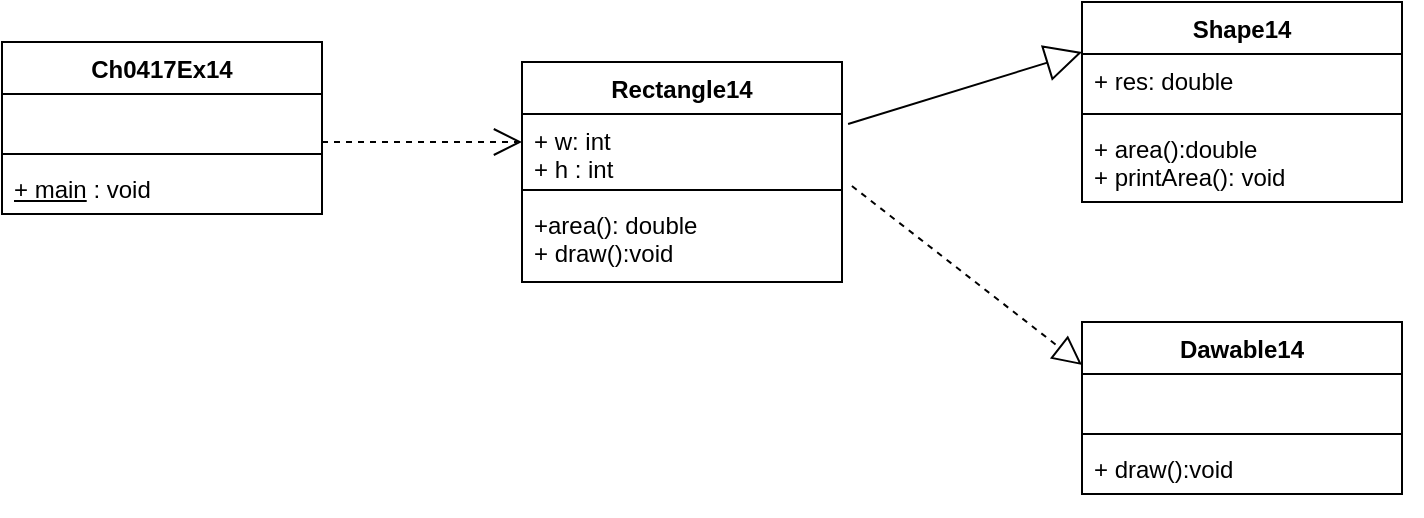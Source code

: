 <mxfile version="24.7.8">
  <diagram id="C5RBs43oDa-KdzZeNtuy" name="Page-1">
    <mxGraphModel dx="806" dy="828" grid="1" gridSize="10" guides="1" tooltips="1" connect="1" arrows="1" fold="1" page="1" pageScale="1" pageWidth="827" pageHeight="1169" math="0" shadow="0">
      <root>
        <mxCell id="WIyWlLk6GJQsqaUBKTNV-0" />
        <mxCell id="WIyWlLk6GJQsqaUBKTNV-1" parent="WIyWlLk6GJQsqaUBKTNV-0" />
        <mxCell id="-5ZwTK3mGXXOhE2If1Vr-12" value="Ch0417Ex14" style="swimlane;fontStyle=1;align=center;verticalAlign=top;childLayout=stackLayout;horizontal=1;startSize=26;horizontalStack=0;resizeParent=1;resizeParentMax=0;resizeLast=0;collapsible=1;marginBottom=0;whiteSpace=wrap;html=1;" parent="WIyWlLk6GJQsqaUBKTNV-1" vertex="1">
          <mxGeometry x="60" y="170" width="160" height="86" as="geometry" />
        </mxCell>
        <mxCell id="-5ZwTK3mGXXOhE2If1Vr-13" value="&amp;nbsp;" style="text;strokeColor=none;fillColor=none;align=left;verticalAlign=top;spacingLeft=4;spacingRight=4;overflow=hidden;rotatable=0;points=[[0,0.5],[1,0.5]];portConstraint=eastwest;whiteSpace=wrap;html=1;" parent="-5ZwTK3mGXXOhE2If1Vr-12" vertex="1">
          <mxGeometry y="26" width="160" height="26" as="geometry" />
        </mxCell>
        <mxCell id="-5ZwTK3mGXXOhE2If1Vr-14" value="" style="line;strokeWidth=1;fillColor=none;align=left;verticalAlign=middle;spacingTop=-1;spacingLeft=3;spacingRight=3;rotatable=0;labelPosition=right;points=[];portConstraint=eastwest;strokeColor=inherit;" parent="-5ZwTK3mGXXOhE2If1Vr-12" vertex="1">
          <mxGeometry y="52" width="160" height="8" as="geometry" />
        </mxCell>
        <mxCell id="-5ZwTK3mGXXOhE2If1Vr-15" value="&lt;u&gt;+ main&lt;/u&gt; : void" style="text;strokeColor=none;fillColor=none;align=left;verticalAlign=top;spacingLeft=4;spacingRight=4;overflow=hidden;rotatable=0;points=[[0,0.5],[1,0.5]];portConstraint=eastwest;whiteSpace=wrap;html=1;" parent="-5ZwTK3mGXXOhE2If1Vr-12" vertex="1">
          <mxGeometry y="60" width="160" height="26" as="geometry" />
        </mxCell>
        <mxCell id="-5ZwTK3mGXXOhE2If1Vr-16" value="" style="endArrow=open;endSize=12;dashed=1;html=1;rounded=0;" parent="WIyWlLk6GJQsqaUBKTNV-1" edge="1">
          <mxGeometry width="160" relative="1" as="geometry">
            <mxPoint x="220" y="220" as="sourcePoint" />
            <mxPoint x="320" y="220" as="targetPoint" />
          </mxGeometry>
        </mxCell>
        <mxCell id="-5ZwTK3mGXXOhE2If1Vr-20" value="Shape14" style="swimlane;fontStyle=1;align=center;verticalAlign=top;childLayout=stackLayout;horizontal=1;startSize=26;horizontalStack=0;resizeParent=1;resizeParentMax=0;resizeLast=0;collapsible=1;marginBottom=0;whiteSpace=wrap;html=1;" parent="WIyWlLk6GJQsqaUBKTNV-1" vertex="1">
          <mxGeometry x="600" y="150" width="160" height="100" as="geometry" />
        </mxCell>
        <mxCell id="-5ZwTK3mGXXOhE2If1Vr-21" value="+ res: double" style="text;strokeColor=none;fillColor=none;align=left;verticalAlign=top;spacingLeft=4;spacingRight=4;overflow=hidden;rotatable=0;points=[[0,0.5],[1,0.5]];portConstraint=eastwest;whiteSpace=wrap;html=1;" parent="-5ZwTK3mGXXOhE2If1Vr-20" vertex="1">
          <mxGeometry y="26" width="160" height="26" as="geometry" />
        </mxCell>
        <mxCell id="-5ZwTK3mGXXOhE2If1Vr-22" value="" style="line;strokeWidth=1;fillColor=none;align=left;verticalAlign=middle;spacingTop=-1;spacingLeft=3;spacingRight=3;rotatable=0;labelPosition=right;points=[];portConstraint=eastwest;strokeColor=inherit;" parent="-5ZwTK3mGXXOhE2If1Vr-20" vertex="1">
          <mxGeometry y="52" width="160" height="8" as="geometry" />
        </mxCell>
        <mxCell id="-5ZwTK3mGXXOhE2If1Vr-23" value="+ area():double&lt;div&gt;&lt;div&gt;+ printArea(): void&lt;/div&gt;&lt;/div&gt;" style="text;strokeColor=none;fillColor=none;align=left;verticalAlign=top;spacingLeft=4;spacingRight=4;overflow=hidden;rotatable=0;points=[[0,0.5],[1,0.5]];portConstraint=eastwest;whiteSpace=wrap;html=1;" parent="-5ZwTK3mGXXOhE2If1Vr-20" vertex="1">
          <mxGeometry y="60" width="160" height="40" as="geometry" />
        </mxCell>
        <mxCell id="-5ZwTK3mGXXOhE2If1Vr-30" value="Rectangle14" style="swimlane;fontStyle=1;align=center;verticalAlign=top;childLayout=stackLayout;horizontal=1;startSize=26;horizontalStack=0;resizeParent=1;resizeParentMax=0;resizeLast=0;collapsible=1;marginBottom=0;whiteSpace=wrap;html=1;" parent="WIyWlLk6GJQsqaUBKTNV-1" vertex="1">
          <mxGeometry x="320" y="180" width="160" height="110" as="geometry" />
        </mxCell>
        <mxCell id="-5ZwTK3mGXXOhE2If1Vr-31" value="+ w: int&lt;div&gt;+ h : int&lt;/div&gt;" style="text;strokeColor=none;fillColor=none;align=left;verticalAlign=top;spacingLeft=4;spacingRight=4;overflow=hidden;rotatable=0;points=[[0,0.5],[1,0.5]];portConstraint=eastwest;whiteSpace=wrap;html=1;" parent="-5ZwTK3mGXXOhE2If1Vr-30" vertex="1">
          <mxGeometry y="26" width="160" height="34" as="geometry" />
        </mxCell>
        <mxCell id="-5ZwTK3mGXXOhE2If1Vr-32" value="" style="line;strokeWidth=1;fillColor=none;align=left;verticalAlign=middle;spacingTop=-1;spacingLeft=3;spacingRight=3;rotatable=0;labelPosition=right;points=[];portConstraint=eastwest;strokeColor=inherit;" parent="-5ZwTK3mGXXOhE2If1Vr-30" vertex="1">
          <mxGeometry y="60" width="160" height="8" as="geometry" />
        </mxCell>
        <mxCell id="-5ZwTK3mGXXOhE2If1Vr-33" value="&lt;div&gt;+area(): double&lt;/div&gt;+ draw():void&lt;div&gt;&lt;br&gt;&lt;/div&gt;" style="text;strokeColor=none;fillColor=none;align=left;verticalAlign=top;spacingLeft=4;spacingRight=4;overflow=hidden;rotatable=0;points=[[0,0.5],[1,0.5]];portConstraint=eastwest;whiteSpace=wrap;html=1;" parent="-5ZwTK3mGXXOhE2If1Vr-30" vertex="1">
          <mxGeometry y="68" width="160" height="42" as="geometry" />
        </mxCell>
        <mxCell id="-5ZwTK3mGXXOhE2If1Vr-34" value="" style="group" parent="WIyWlLk6GJQsqaUBKTNV-1" vertex="1" connectable="0">
          <mxGeometry x="590" y="290" width="180" height="117" as="geometry" />
        </mxCell>
        <mxCell id="-5ZwTK3mGXXOhE2If1Vr-25" value="Dawable14" style="swimlane;fontStyle=1;align=center;verticalAlign=top;childLayout=stackLayout;horizontal=1;startSize=26;horizontalStack=0;resizeParent=1;resizeParentMax=0;resizeLast=0;collapsible=1;marginBottom=0;whiteSpace=wrap;html=1;" parent="-5ZwTK3mGXXOhE2If1Vr-34" vertex="1">
          <mxGeometry x="10" y="20" width="160" height="86" as="geometry" />
        </mxCell>
        <mxCell id="-5ZwTK3mGXXOhE2If1Vr-26" value="&amp;nbsp; &amp;nbsp;" style="text;strokeColor=none;fillColor=none;align=left;verticalAlign=top;spacingLeft=4;spacingRight=4;overflow=hidden;rotatable=0;points=[[0,0.5],[1,0.5]];portConstraint=eastwest;whiteSpace=wrap;html=1;" parent="-5ZwTK3mGXXOhE2If1Vr-25" vertex="1">
          <mxGeometry y="26" width="160" height="26" as="geometry" />
        </mxCell>
        <mxCell id="-5ZwTK3mGXXOhE2If1Vr-27" value="" style="line;strokeWidth=1;fillColor=none;align=left;verticalAlign=middle;spacingTop=-1;spacingLeft=3;spacingRight=3;rotatable=0;labelPosition=right;points=[];portConstraint=eastwest;strokeColor=inherit;" parent="-5ZwTK3mGXXOhE2If1Vr-25" vertex="1">
          <mxGeometry y="52" width="160" height="8" as="geometry" />
        </mxCell>
        <mxCell id="-5ZwTK3mGXXOhE2If1Vr-28" value="+ draw():void" style="text;strokeColor=none;fillColor=none;align=left;verticalAlign=top;spacingLeft=4;spacingRight=4;overflow=hidden;rotatable=0;points=[[0,0.5],[1,0.5]];portConstraint=eastwest;whiteSpace=wrap;html=1;" parent="-5ZwTK3mGXXOhE2If1Vr-25" vertex="1">
          <mxGeometry y="60" width="160" height="26" as="geometry" />
        </mxCell>
        <mxCell id="-5ZwTK3mGXXOhE2If1Vr-36" value="" style="endArrow=block;dashed=1;endFill=0;endSize=12;html=1;rounded=0;exitX=1.031;exitY=1.059;exitDx=0;exitDy=0;exitPerimeter=0;entryX=0;entryY=0.25;entryDx=0;entryDy=0;" parent="WIyWlLk6GJQsqaUBKTNV-1" source="-5ZwTK3mGXXOhE2If1Vr-31" target="-5ZwTK3mGXXOhE2If1Vr-25" edge="1">
          <mxGeometry width="160" relative="1" as="geometry">
            <mxPoint x="470" y="300" as="sourcePoint" />
            <mxPoint x="590" y="350" as="targetPoint" />
          </mxGeometry>
        </mxCell>
        <mxCell id="-5ZwTK3mGXXOhE2If1Vr-38" value="" style="endArrow=block;endSize=16;endFill=0;html=1;rounded=0;entryX=0;entryY=0.25;entryDx=0;entryDy=0;exitX=1.019;exitY=0.147;exitDx=0;exitDy=0;exitPerimeter=0;" parent="WIyWlLk6GJQsqaUBKTNV-1" source="-5ZwTK3mGXXOhE2If1Vr-31" target="-5ZwTK3mGXXOhE2If1Vr-20" edge="1">
          <mxGeometry width="160" relative="1" as="geometry">
            <mxPoint x="470" y="222.5" as="sourcePoint" />
            <mxPoint x="630" y="222.5" as="targetPoint" />
          </mxGeometry>
        </mxCell>
      </root>
    </mxGraphModel>
  </diagram>
</mxfile>
